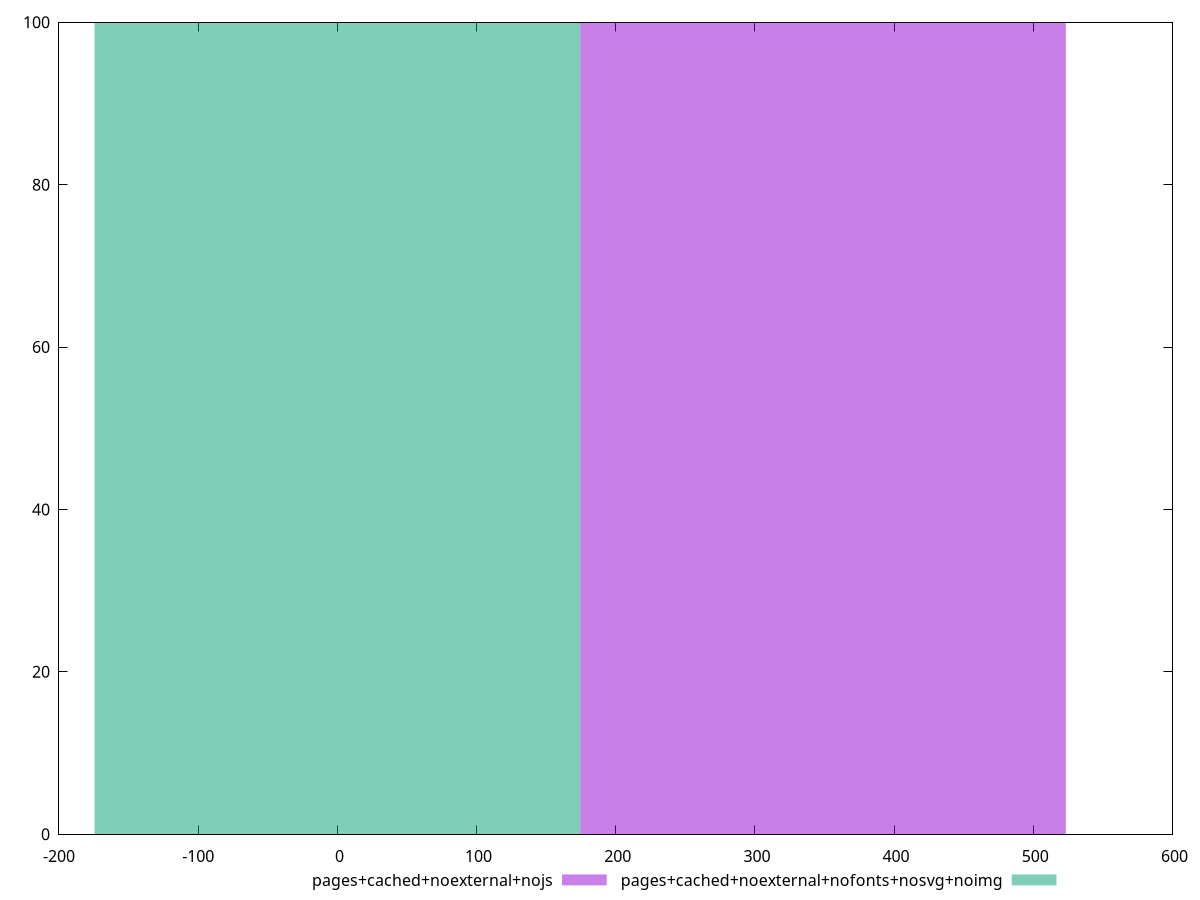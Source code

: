 reset
set terminal svg size 640, 500 enhanced background rgb 'white'
set output "reprap/unused-css-rules/comparison/histogram/10_vs_11.svg"

$pagesCachedNoexternalNojs <<EOF
348.92868174251157 100
EOF

$pagesCachedNoexternalNofontsNosvgNoimg <<EOF
0 100
EOF

set key outside below
set boxwidth 348.92868174251157
set yrange [0:100]
set style fill transparent solid 0.5 noborder

plot \
  $pagesCachedNoexternalNojs title "pages+cached+noexternal+nojs" with boxes, \
  $pagesCachedNoexternalNofontsNosvgNoimg title "pages+cached+noexternal+nofonts+nosvg+noimg" with boxes, \


reset